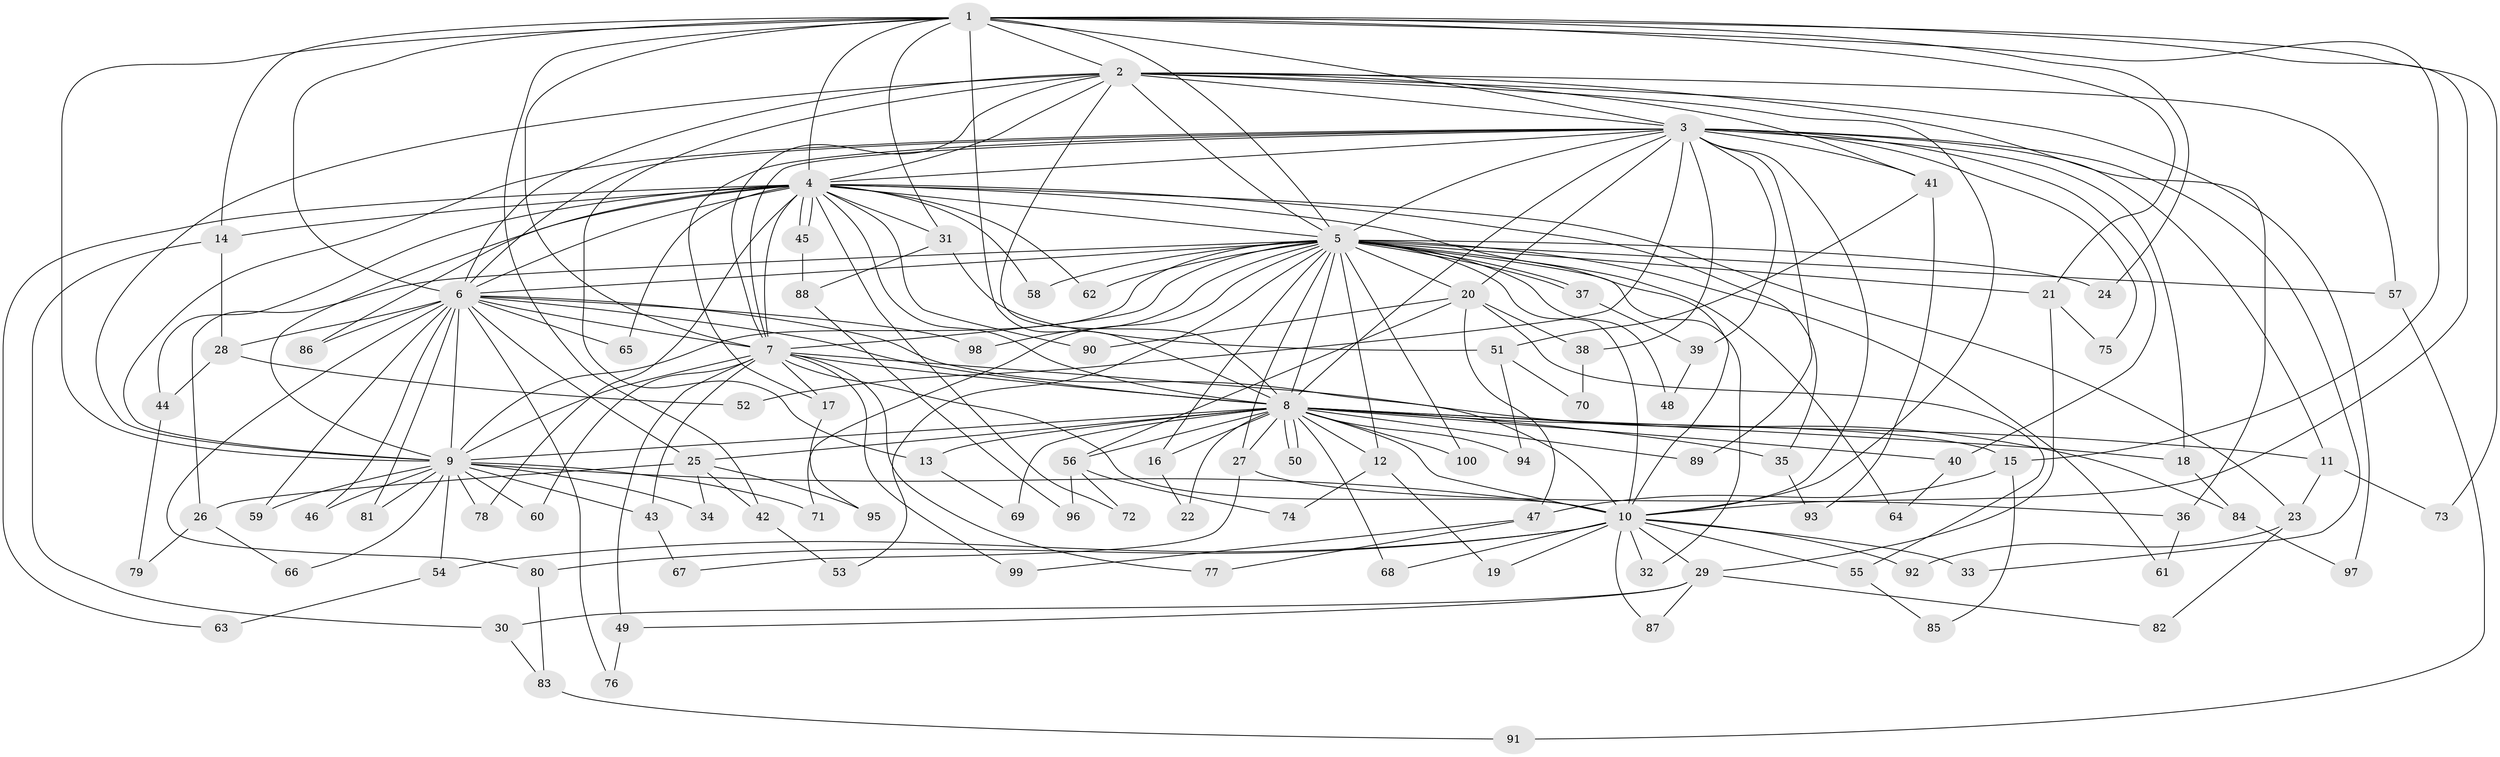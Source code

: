 // Generated by graph-tools (version 1.1) at 2025/11/02/21/25 10:11:07]
// undirected, 100 vertices, 225 edges
graph export_dot {
graph [start="1"]
  node [color=gray90,style=filled];
  1;
  2;
  3;
  4;
  5;
  6;
  7;
  8;
  9;
  10;
  11;
  12;
  13;
  14;
  15;
  16;
  17;
  18;
  19;
  20;
  21;
  22;
  23;
  24;
  25;
  26;
  27;
  28;
  29;
  30;
  31;
  32;
  33;
  34;
  35;
  36;
  37;
  38;
  39;
  40;
  41;
  42;
  43;
  44;
  45;
  46;
  47;
  48;
  49;
  50;
  51;
  52;
  53;
  54;
  55;
  56;
  57;
  58;
  59;
  60;
  61;
  62;
  63;
  64;
  65;
  66;
  67;
  68;
  69;
  70;
  71;
  72;
  73;
  74;
  75;
  76;
  77;
  78;
  79;
  80;
  81;
  82;
  83;
  84;
  85;
  86;
  87;
  88;
  89;
  90;
  91;
  92;
  93;
  94;
  95;
  96;
  97;
  98;
  99;
  100;
  1 -- 2;
  1 -- 3;
  1 -- 4;
  1 -- 5;
  1 -- 6;
  1 -- 7;
  1 -- 8;
  1 -- 9;
  1 -- 10;
  1 -- 14;
  1 -- 15;
  1 -- 21;
  1 -- 24;
  1 -- 31;
  1 -- 42;
  1 -- 73;
  2 -- 3;
  2 -- 4;
  2 -- 5;
  2 -- 6;
  2 -- 7;
  2 -- 8;
  2 -- 9;
  2 -- 10;
  2 -- 13;
  2 -- 36;
  2 -- 41;
  2 -- 57;
  2 -- 97;
  3 -- 4;
  3 -- 5;
  3 -- 6;
  3 -- 7;
  3 -- 8;
  3 -- 9;
  3 -- 10;
  3 -- 11;
  3 -- 17;
  3 -- 18;
  3 -- 20;
  3 -- 33;
  3 -- 38;
  3 -- 39;
  3 -- 40;
  3 -- 41;
  3 -- 52;
  3 -- 75;
  3 -- 89;
  4 -- 5;
  4 -- 6;
  4 -- 7;
  4 -- 8;
  4 -- 9;
  4 -- 10;
  4 -- 14;
  4 -- 23;
  4 -- 31;
  4 -- 35;
  4 -- 44;
  4 -- 45;
  4 -- 45;
  4 -- 58;
  4 -- 62;
  4 -- 63;
  4 -- 65;
  4 -- 72;
  4 -- 78;
  4 -- 86;
  4 -- 90;
  5 -- 6;
  5 -- 7;
  5 -- 8;
  5 -- 9;
  5 -- 10;
  5 -- 12;
  5 -- 16;
  5 -- 20;
  5 -- 21;
  5 -- 24;
  5 -- 26;
  5 -- 27;
  5 -- 32;
  5 -- 37;
  5 -- 37;
  5 -- 48;
  5 -- 53;
  5 -- 57;
  5 -- 58;
  5 -- 61;
  5 -- 62;
  5 -- 64;
  5 -- 71;
  5 -- 98;
  5 -- 100;
  6 -- 7;
  6 -- 8;
  6 -- 9;
  6 -- 10;
  6 -- 25;
  6 -- 28;
  6 -- 46;
  6 -- 59;
  6 -- 65;
  6 -- 76;
  6 -- 80;
  6 -- 81;
  6 -- 86;
  6 -- 98;
  7 -- 8;
  7 -- 9;
  7 -- 10;
  7 -- 17;
  7 -- 43;
  7 -- 49;
  7 -- 60;
  7 -- 77;
  7 -- 84;
  7 -- 99;
  8 -- 9;
  8 -- 10;
  8 -- 11;
  8 -- 12;
  8 -- 13;
  8 -- 15;
  8 -- 16;
  8 -- 18;
  8 -- 22;
  8 -- 25;
  8 -- 27;
  8 -- 35;
  8 -- 40;
  8 -- 50;
  8 -- 50;
  8 -- 56;
  8 -- 68;
  8 -- 69;
  8 -- 89;
  8 -- 94;
  8 -- 100;
  9 -- 10;
  9 -- 34;
  9 -- 43;
  9 -- 46;
  9 -- 54;
  9 -- 59;
  9 -- 60;
  9 -- 66;
  9 -- 71;
  9 -- 78;
  9 -- 81;
  10 -- 19;
  10 -- 29;
  10 -- 32;
  10 -- 33;
  10 -- 54;
  10 -- 55;
  10 -- 68;
  10 -- 80;
  10 -- 87;
  10 -- 92;
  11 -- 23;
  11 -- 73;
  12 -- 19;
  12 -- 74;
  13 -- 69;
  14 -- 28;
  14 -- 30;
  15 -- 47;
  15 -- 85;
  16 -- 22;
  17 -- 95;
  18 -- 84;
  20 -- 38;
  20 -- 47;
  20 -- 55;
  20 -- 56;
  20 -- 90;
  21 -- 29;
  21 -- 75;
  23 -- 82;
  23 -- 92;
  25 -- 26;
  25 -- 34;
  25 -- 42;
  25 -- 95;
  26 -- 66;
  26 -- 79;
  27 -- 36;
  27 -- 67;
  28 -- 44;
  28 -- 52;
  29 -- 30;
  29 -- 49;
  29 -- 82;
  29 -- 87;
  30 -- 83;
  31 -- 51;
  31 -- 88;
  35 -- 93;
  36 -- 61;
  37 -- 39;
  38 -- 70;
  39 -- 48;
  40 -- 64;
  41 -- 51;
  41 -- 93;
  42 -- 53;
  43 -- 67;
  44 -- 79;
  45 -- 88;
  47 -- 77;
  47 -- 99;
  49 -- 76;
  51 -- 70;
  51 -- 94;
  54 -- 63;
  55 -- 85;
  56 -- 72;
  56 -- 74;
  56 -- 96;
  57 -- 91;
  80 -- 83;
  83 -- 91;
  84 -- 97;
  88 -- 96;
}
